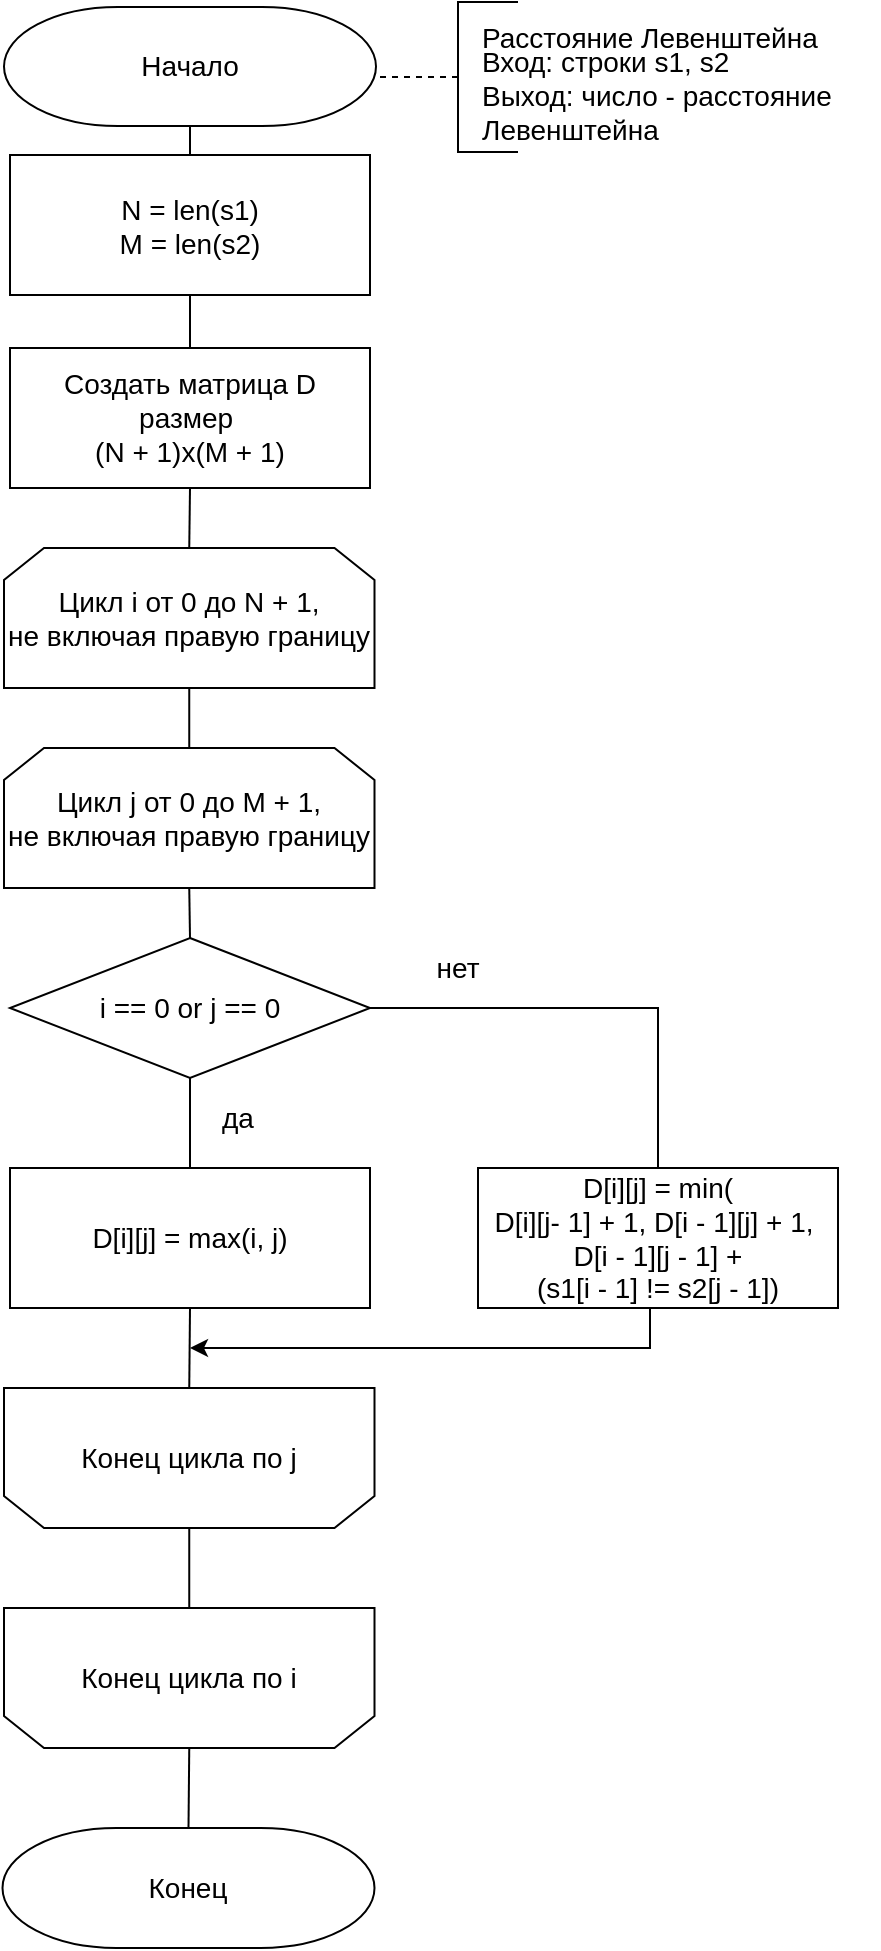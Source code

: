 <mxfile version="20.8.16" type="device" pages="4"><diagram id="HmvC9kez2Muzj7afJFba" name="l"><mxGraphModel dx="1036" dy="614" grid="1" gridSize="10" guides="1" tooltips="1" connect="1" arrows="1" fold="1" page="1" pageScale="1" pageWidth="827" pageHeight="1169" math="0" shadow="0"><root><mxCell id="0"/><mxCell id="1" parent="0"/><mxCell id="vIORO9gee7J_TG2lZG9X-1" style="edgeStyle=orthogonalEdgeStyle;rounded=0;orthogonalLoop=1;jettySize=auto;html=1;exitX=0;exitY=0.5;exitDx=0;exitDy=0;exitPerimeter=0;entryX=1;entryY=0.5;entryDx=0;entryDy=0;entryPerimeter=0;endArrow=none;endFill=0;dashed=1;fontSize=14;" parent="1" source="vIORO9gee7J_TG2lZG9X-2" edge="1"><mxGeometry relative="1" as="geometry"><mxPoint x="555" y="84.5" as="targetPoint"/></mxGeometry></mxCell><mxCell id="vIORO9gee7J_TG2lZG9X-2" value="" style="strokeWidth=1;html=1;shape=mxgraph.flowchart.annotation_1;align=left;pointerEvents=1;fontSize=14;" parent="1" vertex="1"><mxGeometry x="600" y="47" width="30" height="75" as="geometry"/></mxCell><mxCell id="vIORO9gee7J_TG2lZG9X-3" value="Расстояние Левенштейна" style="text;html=1;align=left;verticalAlign=middle;resizable=0;points=[];autosize=1;strokeColor=none;fillColor=none;fontSize=14;" parent="1" vertex="1"><mxGeometry x="610" y="49.5" width="190" height="30" as="geometry"/></mxCell><mxCell id="vIORO9gee7J_TG2lZG9X-4" value="Вход: строки s1, s2&lt;br style=&quot;font-size: 14px;&quot;&gt;&lt;div style=&quot;font-size: 14px;&quot;&gt;&lt;span style=&quot;background-color: initial; font-size: 14px;&quot;&gt;Выход: число - расстояние&amp;nbsp;&lt;/span&gt;&lt;/div&gt;&lt;div style=&quot;font-size: 14px;&quot;&gt;&lt;span style=&quot;background-color: initial; font-size: 14px;&quot;&gt;Левенштейна&lt;/span&gt;&lt;span style=&quot;background-color: initial; white-space: pre; font-size: 14px;&quot;&gt;&#9;&lt;span style=&quot;white-space: pre; font-size: 14px;&quot;&gt;&#9;&lt;/span&gt;&lt;/span&gt;&lt;/div&gt;&lt;span style=&quot;white-space: pre; font-size: 14px;&quot;&gt;&lt;/span&gt;" style="text;html=1;align=left;verticalAlign=middle;resizable=0;points=[];autosize=1;strokeColor=none;fillColor=none;fontSize=14;" parent="1" vertex="1"><mxGeometry x="610" y="63.5" width="200" height="60" as="geometry"/></mxCell><mxCell id="64G0p_6cq490SMaLENDq-14" value="Конец" style="strokeWidth=1;html=1;shape=mxgraph.flowchart.terminator;whiteSpace=wrap;fontSize=14;" parent="1" vertex="1"><mxGeometry x="372.25" y="960" width="186" height="60" as="geometry"/></mxCell><mxCell id="ySUEEW1lIHV0UFEFHOcV-1" value="&lt;font style=&quot;font-size: 14px;&quot;&gt;D[i][j] = min(&lt;br style=&quot;font-size: 14px;&quot;&gt;D[i][j- 1] + 1, D[i - 1][j] + 1,&amp;nbsp;&lt;br style=&quot;font-size: 14px;&quot;&gt;D[i - 1][j - 1] + &lt;br&gt;(s1[i - 1] != s2[j - 1])&lt;/font&gt;" style="rounded=0;whiteSpace=wrap;html=1;fontSize=14;" parent="1" vertex="1"><mxGeometry x="610" y="630" width="180" height="70" as="geometry"/></mxCell><mxCell id="ySUEEW1lIHV0UFEFHOcV-2" value="D[i][j] = max(i, j)" style="rounded=0;whiteSpace=wrap;html=1;fontSize=14;" parent="1" vertex="1"><mxGeometry x="376" y="630" width="180" height="70" as="geometry"/></mxCell><mxCell id="ySUEEW1lIHV0UFEFHOcV-7" value="Cоздать матрица D размер&amp;nbsp;&lt;br style=&quot;border-color: var(--border-color); font-size: 14px;&quot;&gt;(N + 1)x(M + 1)" style="rounded=0;whiteSpace=wrap;html=1;fontSize=14;" parent="1" vertex="1"><mxGeometry x="376" y="220" width="180" height="70" as="geometry"/></mxCell><mxCell id="ySUEEW1lIHV0UFEFHOcV-8" value="N = len(s1)&lt;br style=&quot;border-color: var(--border-color); font-size: 14px;&quot;&gt;M = len(s2)" style="rounded=0;whiteSpace=wrap;html=1;fontSize=14;" parent="1" vertex="1"><mxGeometry x="376" y="123.5" width="180" height="70" as="geometry"/></mxCell><mxCell id="ySUEEW1lIHV0UFEFHOcV-11" value="i == 0 or j == 0" style="rhombus;whiteSpace=wrap;html=1;fontSize=14;" parent="1" vertex="1"><mxGeometry x="376" y="515" width="180" height="70" as="geometry"/></mxCell><mxCell id="ySUEEW1lIHV0UFEFHOcV-12" value="Начало" style="strokeWidth=1;html=1;shape=mxgraph.flowchart.terminator;whiteSpace=wrap;fontSize=14;" parent="1" vertex="1"><mxGeometry x="373" y="49.5" width="186" height="59.5" as="geometry"/></mxCell><mxCell id="e2ECa1SkID-1nzQrL8QO-1" value="да" style="text;html=1;strokeColor=none;fillColor=none;align=center;verticalAlign=middle;whiteSpace=wrap;rounded=0;fontSize=14;" parent="1" vertex="1"><mxGeometry x="460" y="590" width="60" height="30" as="geometry"/></mxCell><mxCell id="e2ECa1SkID-1nzQrL8QO-2" value="нет" style="text;html=1;strokeColor=none;fillColor=none;align=center;verticalAlign=middle;whiteSpace=wrap;rounded=0;fontSize=14;" parent="1" vertex="1"><mxGeometry x="570" y="515" width="60" height="30" as="geometry"/></mxCell><mxCell id="bdo8WdCDa94YSr95rS7B-1" value="&lt;font style=&quot;font-size: 14px;&quot;&gt;Цикл i от 0 до N + 1,&lt;br&gt;&lt;span style=&quot;&quot;&gt;не включая правую границу&lt;/span&gt;&lt;br&gt;&lt;/font&gt;" style="shape=loopLimit;whiteSpace=wrap;html=1;" parent="1" vertex="1"><mxGeometry x="373" y="320" width="185.25" height="70" as="geometry"/></mxCell><mxCell id="bdo8WdCDa94YSr95rS7B-2" value="&lt;font style=&quot;font-size: 14px;&quot;&gt;Цикл j от 0 до M + 1,&lt;br style=&quot;border-color: var(--border-color);&quot;&gt;не включая правую границу&lt;br&gt;&lt;/font&gt;" style="shape=loopLimit;whiteSpace=wrap;html=1;" parent="1" vertex="1"><mxGeometry x="373" y="420" width="185.25" height="70" as="geometry"/></mxCell><mxCell id="bdo8WdCDa94YSr95rS7B-3" value="&lt;font style=&quot;font-size: 14px;&quot;&gt;Конец цикла по i&lt;/font&gt;" style="shape=loopLimit;whiteSpace=wrap;html=1;direction=west;" parent="1" vertex="1"><mxGeometry x="373" y="850" width="185.25" height="70" as="geometry"/></mxCell><mxCell id="bdo8WdCDa94YSr95rS7B-5" value="&lt;font style=&quot;font-size: 14px;&quot;&gt;Конец цикла по j&lt;/font&gt;" style="shape=loopLimit;whiteSpace=wrap;html=1;direction=west;" parent="1" vertex="1"><mxGeometry x="373" y="740" width="185.25" height="70" as="geometry"/></mxCell><mxCell id="cZYK_jtWp8GTTEjC1Rb6-3" value="" style="endArrow=none;html=1;rounded=0;entryX=0.5;entryY=1;entryDx=0;entryDy=0;entryPerimeter=0;exitX=0.5;exitY=0;exitDx=0;exitDy=0;" parent="1" source="ySUEEW1lIHV0UFEFHOcV-8" target="ySUEEW1lIHV0UFEFHOcV-12" edge="1"><mxGeometry width="50" height="50" relative="1" as="geometry"><mxPoint x="590" y="460" as="sourcePoint"/><mxPoint x="640" y="410" as="targetPoint"/></mxGeometry></mxCell><mxCell id="cZYK_jtWp8GTTEjC1Rb6-4" value="" style="endArrow=none;html=1;rounded=0;entryX=0.5;entryY=1;entryDx=0;entryDy=0;exitX=0.5;exitY=0;exitDx=0;exitDy=0;" parent="1" source="ySUEEW1lIHV0UFEFHOcV-7" target="ySUEEW1lIHV0UFEFHOcV-8" edge="1"><mxGeometry width="50" height="50" relative="1" as="geometry"><mxPoint x="590" y="460" as="sourcePoint"/><mxPoint x="640" y="410" as="targetPoint"/></mxGeometry></mxCell><mxCell id="cZYK_jtWp8GTTEjC1Rb6-7" value="" style="endArrow=none;html=1;rounded=0;entryX=0.5;entryY=1;entryDx=0;entryDy=0;exitX=0.5;exitY=0;exitDx=0;exitDy=0;" parent="1" source="bdo8WdCDa94YSr95rS7B-1" target="ySUEEW1lIHV0UFEFHOcV-7" edge="1"><mxGeometry width="50" height="50" relative="1" as="geometry"><mxPoint x="590" y="460" as="sourcePoint"/><mxPoint x="640" y="410" as="targetPoint"/></mxGeometry></mxCell><mxCell id="cZYK_jtWp8GTTEjC1Rb6-8" value="" style="endArrow=none;html=1;rounded=0;entryX=0.5;entryY=1;entryDx=0;entryDy=0;exitX=0.5;exitY=0;exitDx=0;exitDy=0;" parent="1" source="bdo8WdCDa94YSr95rS7B-2" target="bdo8WdCDa94YSr95rS7B-1" edge="1"><mxGeometry width="50" height="50" relative="1" as="geometry"><mxPoint x="590" y="460" as="sourcePoint"/><mxPoint x="640" y="410" as="targetPoint"/></mxGeometry></mxCell><mxCell id="cZYK_jtWp8GTTEjC1Rb6-9" value="" style="endArrow=none;html=1;rounded=0;exitX=0.5;exitY=1;exitDx=0;exitDy=0;entryX=0.5;entryY=0;entryDx=0;entryDy=0;" parent="1" source="bdo8WdCDa94YSr95rS7B-2" target="ySUEEW1lIHV0UFEFHOcV-11" edge="1"><mxGeometry width="50" height="50" relative="1" as="geometry"><mxPoint x="590" y="460" as="sourcePoint"/><mxPoint x="640" y="410" as="targetPoint"/></mxGeometry></mxCell><mxCell id="cZYK_jtWp8GTTEjC1Rb6-11" value="" style="endArrow=none;html=1;rounded=0;exitX=0.5;exitY=0;exitDx=0;exitDy=0;entryX=0.5;entryY=1;entryDx=0;entryDy=0;" parent="1" source="bdo8WdCDa94YSr95rS7B-5" target="bdo8WdCDa94YSr95rS7B-3" edge="1"><mxGeometry width="50" height="50" relative="1" as="geometry"><mxPoint x="590" y="460" as="sourcePoint"/><mxPoint x="640" y="410" as="targetPoint"/></mxGeometry></mxCell><mxCell id="cZYK_jtWp8GTTEjC1Rb6-12" value="" style="endArrow=none;html=1;rounded=0;exitX=0.5;exitY=0;exitDx=0;exitDy=0;entryX=0.5;entryY=0;entryDx=0;entryDy=0;entryPerimeter=0;" parent="1" source="bdo8WdCDa94YSr95rS7B-3" target="64G0p_6cq490SMaLENDq-14" edge="1"><mxGeometry width="50" height="50" relative="1" as="geometry"><mxPoint x="590" y="820" as="sourcePoint"/><mxPoint x="640" y="770" as="targetPoint"/></mxGeometry></mxCell><mxCell id="YsI2QwmlY-Gsf-8iyfdF-1" value="" style="endArrow=none;html=1;rounded=0;entryX=0.5;entryY=1;entryDx=0;entryDy=0;exitX=0.5;exitY=0;exitDx=0;exitDy=0;" parent="1" source="ySUEEW1lIHV0UFEFHOcV-2" target="ySUEEW1lIHV0UFEFHOcV-11" edge="1"><mxGeometry width="50" height="50" relative="1" as="geometry"><mxPoint x="390" y="830" as="sourcePoint"/><mxPoint x="440" y="780" as="targetPoint"/></mxGeometry></mxCell><mxCell id="YsI2QwmlY-Gsf-8iyfdF-2" value="" style="endArrow=none;html=1;rounded=0;entryX=0.5;entryY=1;entryDx=0;entryDy=0;exitX=0.5;exitY=1;exitDx=0;exitDy=0;" parent="1" source="bdo8WdCDa94YSr95rS7B-5" target="ySUEEW1lIHV0UFEFHOcV-2" edge="1"><mxGeometry width="50" height="50" relative="1" as="geometry"><mxPoint x="390" y="830" as="sourcePoint"/><mxPoint x="440" y="780" as="targetPoint"/></mxGeometry></mxCell><mxCell id="YsI2QwmlY-Gsf-8iyfdF-3" value="" style="endArrow=none;html=1;rounded=0;entryX=1;entryY=0.5;entryDx=0;entryDy=0;exitX=0.5;exitY=0;exitDx=0;exitDy=0;" parent="1" source="ySUEEW1lIHV0UFEFHOcV-1" target="ySUEEW1lIHV0UFEFHOcV-11" edge="1"><mxGeometry width="50" height="50" relative="1" as="geometry"><mxPoint x="390" y="830" as="sourcePoint"/><mxPoint x="440" y="780" as="targetPoint"/><Array as="points"><mxPoint x="700" y="550"/></Array></mxGeometry></mxCell><mxCell id="YsI2QwmlY-Gsf-8iyfdF-5" value="" style="endArrow=classic;html=1;rounded=0;exitX=0.5;exitY=1;exitDx=0;exitDy=0;" parent="1" edge="1"><mxGeometry width="50" height="50" relative="1" as="geometry"><mxPoint x="696" y="700" as="sourcePoint"/><mxPoint x="466" y="720" as="targetPoint"/><Array as="points"><mxPoint x="696" y="720"/></Array></mxGeometry></mxCell></root></mxGraphModel></diagram><diagram id="qGvaZprmm1kTfLuDHt00" name="dl"><mxGraphModel dx="1113" dy="629" grid="1" gridSize="10" guides="1" tooltips="1" connect="1" arrows="1" fold="1" page="1" pageScale="1" pageWidth="827" pageHeight="1169" math="0" shadow="0"><root><mxCell id="0"/><mxCell id="1" parent="0"/><mxCell id="axuDCd3XwEfQkm1JjnVt-2" style="edgeStyle=orthogonalEdgeStyle;rounded=0;orthogonalLoop=1;jettySize=auto;html=1;entryX=0.5;entryY=0;entryDx=0;entryDy=0;endArrow=none;endFill=0;fontSize=9;" parent="1" source="axuDCd3XwEfQkm1JjnVt-3" target="axuDCd3XwEfQkm1JjnVt-4" edge="1"><mxGeometry relative="1" as="geometry"/></mxCell><mxCell id="axuDCd3XwEfQkm1JjnVt-3" value="i == 0 and j&amp;nbsp;== 0 ?" style="rhombus;whiteSpace=wrap;html=1;fontSize=9;" parent="1" vertex="1"><mxGeometry x="495" y="370" width="120" height="50" as="geometry"/></mxCell><mxCell id="axuDCd3XwEfQkm1JjnVt-4" value="i == 0 and j &amp;gt; 0?" style="rhombus;whiteSpace=wrap;html=1;fontSize=9;" parent="1" vertex="1"><mxGeometry x="360" y="420" width="120" height="50" as="geometry"/></mxCell><mxCell id="axuDCd3XwEfQkm1JjnVt-44" style="edgeStyle=orthogonalEdgeStyle;rounded=0;orthogonalLoop=1;jettySize=auto;html=1;exitX=0.5;exitY=1;exitDx=0;exitDy=0;endArrow=none;endFill=0;" parent="1" source="axuDCd3XwEfQkm1JjnVt-5" edge="1"><mxGeometry relative="1" as="geometry"><mxPoint x="500" y="810" as="targetPoint"/><Array as="points"><mxPoint x="690" y="830"/><mxPoint x="450" y="830"/><mxPoint x="450" y="810"/></Array></mxGeometry></mxCell><mxCell id="axuDCd3XwEfQkm1JjnVt-5" value="matr[i][j]&amp;nbsp;= 0" style="rounded=0;whiteSpace=wrap;html=1;fontSize=9;" parent="1" vertex="1"><mxGeometry x="630" y="420" width="120" height="50" as="geometry"/></mxCell><mxCell id="axuDCd3XwEfQkm1JjnVt-6" value="matr[i][j]&amp;nbsp;= j" style="rounded=0;whiteSpace=wrap;html=1;fontSize=9;" parent="1" vertex="1"><mxGeometry x="495" y="470" width="120" height="50" as="geometry"/></mxCell><mxCell id="axuDCd3XwEfQkm1JjnVt-7" value="i &amp;gt; 0 and j&amp;nbsp;== 0?" style="rhombus;whiteSpace=wrap;html=1;fontSize=9;" parent="1" vertex="1"><mxGeometry x="225" y="470" width="120" height="50" as="geometry"/></mxCell><mxCell id="axuDCd3XwEfQkm1JjnVt-43" style="edgeStyle=orthogonalEdgeStyle;rounded=0;orthogonalLoop=1;jettySize=auto;html=1;exitX=0.5;exitY=1;exitDx=0;exitDy=0;endArrow=none;endFill=0;" parent="1" source="axuDCd3XwEfQkm1JjnVt-8" edge="1"><mxGeometry relative="1" as="geometry"><mxPoint x="160.0" y="760" as="targetPoint"/><Array as="points"><mxPoint x="420" y="790"/><mxPoint x="160" y="790"/></Array></mxGeometry></mxCell><mxCell id="axuDCd3XwEfQkm1JjnVt-8" value="matr[i][j] = i" style="rounded=0;whiteSpace=wrap;html=1;fontSize=9;" parent="1" vertex="1"><mxGeometry x="360" y="520" width="120" height="50" as="geometry"/></mxCell><mxCell id="axuDCd3XwEfQkm1JjnVt-37" style="edgeStyle=orthogonalEdgeStyle;rounded=0;orthogonalLoop=1;jettySize=auto;html=1;exitX=0.5;exitY=1;exitDx=0;exitDy=0;entryX=0.5;entryY=0;entryDx=0;entryDy=0;endArrow=none;endFill=0;" parent="1" source="axuDCd3XwEfQkm1JjnVt-9" target="axuDCd3XwEfQkm1JjnVt-35" edge="1"><mxGeometry relative="1" as="geometry"/></mxCell><mxCell id="axuDCd3XwEfQkm1JjnVt-9" value="matr[i][j] = min (&lt;br style=&quot;font-size: 9px;&quot;&gt;matr[i][j - 1] + 1,&lt;br style=&quot;font-size: 9px;&quot;&gt;matr[i - 1][j]&amp;nbsp;+ 1,&lt;br style=&quot;font-size: 9px;&quot;&gt;matr[i - 1][j - 1] +&lt;br style=&quot;font-size: 9px;&quot;&gt;(s1[i - 1] != s2[j - 1])" style="shape=process;whiteSpace=wrap;html=1;backgroundOutline=1;fontSize=9;" parent="1" vertex="1"><mxGeometry x="100" y="515" width="125" height="70" as="geometry"/></mxCell><mxCell id="axuDCd3XwEfQkm1JjnVt-10" value="" style="endArrow=none;html=1;entryX=0.5;entryY=1;entryDx=0;entryDy=0;exitX=0.5;exitY=0;exitDx=0;exitDy=0;edgeStyle=orthogonalEdgeStyle;fontSize=9;" parent="1" source="axuDCd3XwEfQkm1JjnVt-11" edge="1"><mxGeometry width="50" height="50" relative="1" as="geometry"><mxPoint x="555" y="250" as="sourcePoint"/><mxPoint x="555" y="120" as="targetPoint"/></mxGeometry></mxCell><mxCell id="axuDCd3XwEfQkm1JjnVt-11" value="s1_len = len(s1)&lt;br style=&quot;font-size: 9px;&quot;&gt;s2_len = len(s2)" style="shape=process;whiteSpace=wrap;html=1;backgroundOutline=1;fontSize=9;" parent="1" vertex="1"><mxGeometry x="495" y="130" width="120" height="50" as="geometry"/></mxCell><mxCell id="axuDCd3XwEfQkm1JjnVt-12" value="" style="endArrow=none;html=1;entryX=0.5;entryY=1;entryDx=0;entryDy=0;exitX=0.5;exitY=0;exitDx=0;exitDy=0;edgeStyle=orthogonalEdgeStyle;fontSize=9;" parent="1" source="axuDCd3XwEfQkm1JjnVt-27" target="axuDCd3XwEfQkm1JjnVt-11" edge="1"><mxGeometry width="50" height="50" relative="1" as="geometry"><mxPoint x="555" y="250" as="sourcePoint"/><mxPoint x="555" y="180" as="targetPoint"/></mxGeometry></mxCell><mxCell id="axuDCd3XwEfQkm1JjnVt-14" style="edgeStyle=orthogonalEdgeStyle;rounded=0;orthogonalLoop=1;jettySize=auto;html=1;entryX=0.5;entryY=0;entryDx=0;entryDy=0;endArrow=none;endFill=0;exitX=0;exitY=0.5;exitDx=0;exitDy=0;fontSize=9;" parent="1" source="axuDCd3XwEfQkm1JjnVt-4" target="axuDCd3XwEfQkm1JjnVt-7" edge="1"><mxGeometry relative="1" as="geometry"><mxPoint x="505" y="405" as="sourcePoint"/><mxPoint x="430" y="430" as="targetPoint"/></mxGeometry></mxCell><mxCell id="axuDCd3XwEfQkm1JjnVt-15" style="edgeStyle=orthogonalEdgeStyle;rounded=0;orthogonalLoop=1;jettySize=auto;html=1;entryX=0.5;entryY=0;entryDx=0;entryDy=0;endArrow=none;endFill=0;exitX=0;exitY=0.5;exitDx=0;exitDy=0;fontSize=9;" parent="1" source="axuDCd3XwEfQkm1JjnVt-7" target="axuDCd3XwEfQkm1JjnVt-9" edge="1"><mxGeometry relative="1" as="geometry"><mxPoint x="515" y="415" as="sourcePoint"/><mxPoint x="440" y="440" as="targetPoint"/></mxGeometry></mxCell><mxCell id="axuDCd3XwEfQkm1JjnVt-16" style="edgeStyle=orthogonalEdgeStyle;rounded=0;orthogonalLoop=1;jettySize=auto;html=1;entryX=0.5;entryY=0;entryDx=0;entryDy=0;endArrow=none;endFill=0;exitX=1;exitY=0.5;exitDx=0;exitDy=0;fontSize=9;" parent="1" source="axuDCd3XwEfQkm1JjnVt-3" target="axuDCd3XwEfQkm1JjnVt-5" edge="1"><mxGeometry relative="1" as="geometry"><mxPoint x="525" y="425" as="sourcePoint"/><mxPoint x="450" y="450" as="targetPoint"/></mxGeometry></mxCell><mxCell id="axuDCd3XwEfQkm1JjnVt-17" style="edgeStyle=orthogonalEdgeStyle;rounded=0;orthogonalLoop=1;jettySize=auto;html=1;entryX=1;entryY=0.5;entryDx=0;entryDy=0;endArrow=none;endFill=0;exitX=0.5;exitY=0;exitDx=0;exitDy=0;fontSize=9;" parent="1" source="axuDCd3XwEfQkm1JjnVt-6" target="axuDCd3XwEfQkm1JjnVt-4" edge="1"><mxGeometry relative="1" as="geometry"><mxPoint x="535" y="435" as="sourcePoint"/><mxPoint x="460" y="460" as="targetPoint"/></mxGeometry></mxCell><mxCell id="axuDCd3XwEfQkm1JjnVt-18" style="edgeStyle=orthogonalEdgeStyle;rounded=0;orthogonalLoop=1;jettySize=auto;html=1;entryX=1;entryY=0.5;entryDx=0;entryDy=0;endArrow=none;endFill=0;exitX=0.5;exitY=0;exitDx=0;exitDy=0;fontSize=9;" parent="1" source="axuDCd3XwEfQkm1JjnVt-8" target="axuDCd3XwEfQkm1JjnVt-7" edge="1"><mxGeometry relative="1" as="geometry"><mxPoint x="545" y="445" as="sourcePoint"/><mxPoint x="470" y="470" as="targetPoint"/></mxGeometry></mxCell><mxCell id="axuDCd3XwEfQkm1JjnVt-19" style="edgeStyle=orthogonalEdgeStyle;rounded=0;orthogonalLoop=1;jettySize=auto;html=1;endArrow=none;endFill=0;exitX=0.5;exitY=1;exitDx=0;exitDy=0;fontSize=9;" parent="1" source="axuDCd3XwEfQkm1JjnVt-6" edge="1"><mxGeometry relative="1" as="geometry"><mxPoint x="595" y="495" as="sourcePoint"/><mxPoint x="320" y="790" as="targetPoint"/><Array as="points"><mxPoint x="555" y="810"/><mxPoint x="320" y="810"/></Array></mxGeometry></mxCell><mxCell id="axuDCd3XwEfQkm1JjnVt-23" value="Да" style="text;html=1;align=center;verticalAlign=middle;resizable=0;points=[];autosize=1;fontSize=9;" parent="1" vertex="1"><mxGeometry x="630" y="370" width="30" height="20" as="geometry"/></mxCell><mxCell id="axuDCd3XwEfQkm1JjnVt-24" value="Да" style="text;html=1;align=center;verticalAlign=middle;resizable=0;points=[];autosize=1;fontSize=9;" parent="1" vertex="1"><mxGeometry x="485" y="420" width="30" height="20" as="geometry"/></mxCell><mxCell id="axuDCd3XwEfQkm1JjnVt-25" value="Да" style="text;html=1;align=center;verticalAlign=middle;resizable=0;points=[];autosize=1;fontSize=9;" parent="1" vertex="1"><mxGeometry x="355" y="470" width="30" height="20" as="geometry"/></mxCell><mxCell id="axuDCd3XwEfQkm1JjnVt-45" style="edgeStyle=orthogonalEdgeStyle;rounded=0;orthogonalLoop=1;jettySize=auto;html=1;exitX=0.5;exitY=1;exitDx=0;exitDy=0;exitPerimeter=0;endArrow=none;endFill=0;" parent="1" source="axuDCd3XwEfQkm1JjnVt-26" edge="1"><mxGeometry relative="1" as="geometry"><mxPoint x="555.222" y="830" as="targetPoint"/></mxGeometry></mxCell><mxCell id="axuDCd3XwEfQkm1JjnVt-26" value="&lt;span&gt;Цикл j от 0 до s2_len + 1&lt;/span&gt;" style="strokeWidth=1;html=1;shape=mxgraph.flowchart.loop_limit;whiteSpace=wrap;direction=west;fontSize=9;" parent="1" vertex="1"><mxGeometry x="495" y="860" width="120" height="50" as="geometry"/></mxCell><mxCell id="axuDCd3XwEfQkm1JjnVt-27" value="matr = int(0)[s1_len + 1][s2_len + 1]" style="rounded=0;whiteSpace=wrap;html=1;fontSize=9;" parent="1" vertex="1"><mxGeometry x="495" y="190" width="120" height="50" as="geometry"/></mxCell><mxCell id="axuDCd3XwEfQkm1JjnVt-28" value="" style="endArrow=none;html=1;entryX=0.5;entryY=1;entryDx=0;entryDy=0;exitX=0.5;exitY=0;exitDx=0;exitDy=0;edgeStyle=orthogonalEdgeStyle;fontSize=9;" parent="1" source="axuDCd3XwEfQkm1JjnVt-29" target="axuDCd3XwEfQkm1JjnVt-27" edge="1"><mxGeometry width="50" height="50" relative="1" as="geometry"><mxPoint x="555" y="320" as="sourcePoint"/><mxPoint x="555" y="250" as="targetPoint"/></mxGeometry></mxCell><mxCell id="axuDCd3XwEfQkm1JjnVt-29" value="Цикл i от 0 до s1_len + 1" style="strokeWidth=1;html=1;shape=mxgraph.flowchart.loop_limit;whiteSpace=wrap;fontSize=9;" parent="1" vertex="1"><mxGeometry x="495" y="250" width="120" height="50" as="geometry"/></mxCell><mxCell id="axuDCd3XwEfQkm1JjnVt-30" value="" style="endArrow=none;html=1;entryX=0.5;entryY=1;entryDx=0;entryDy=0;exitX=0.5;exitY=0;exitDx=0;exitDy=0;edgeStyle=orthogonalEdgeStyle;fontSize=9;" parent="1" source="axuDCd3XwEfQkm1JjnVt-31" target="axuDCd3XwEfQkm1JjnVt-29" edge="1"><mxGeometry width="50" height="50" relative="1" as="geometry"><mxPoint x="690" y="310" as="sourcePoint"/><mxPoint x="555" y="240" as="targetPoint"/></mxGeometry></mxCell><mxCell id="axuDCd3XwEfQkm1JjnVt-31" value="Цикл j от 0 до s2_len + 1" style="strokeWidth=1;html=1;shape=mxgraph.flowchart.loop_limit;whiteSpace=wrap;fontSize=9;" parent="1" vertex="1"><mxGeometry x="495" y="310" width="120" height="50" as="geometry"/></mxCell><mxCell id="axuDCd3XwEfQkm1JjnVt-32" value="" style="endArrow=none;html=1;entryX=0.5;entryY=1;entryDx=0;entryDy=0;exitX=0.5;exitY=0;exitDx=0;exitDy=0;edgeStyle=orthogonalEdgeStyle;fontSize=9;" parent="1" source="axuDCd3XwEfQkm1JjnVt-3" target="axuDCd3XwEfQkm1JjnVt-31" edge="1"><mxGeometry width="50" height="50" relative="1" as="geometry"><mxPoint x="555" y="390" as="sourcePoint"/><mxPoint x="555" y="300" as="targetPoint"/></mxGeometry></mxCell><mxCell id="axuDCd3XwEfQkm1JjnVt-33" value="&lt;span style=&quot;font-family: Helvetica; font-size: 9px; font-style: normal; font-variant-ligatures: normal; font-variant-caps: normal; font-weight: 400; letter-spacing: normal; orphans: 2; text-align: center; text-indent: 0px; text-transform: none; widows: 2; word-spacing: 0px; -webkit-text-stroke-width: 0px; background-color: rgb(248, 249, 250); text-decoration-style: initial; text-decoration-color: initial; float: none; display: inline !important;&quot;&gt;Цикл i от 0 до s1_len + 1&lt;/span&gt;" style="strokeWidth=1;html=1;shape=mxgraph.flowchart.loop_limit;whiteSpace=wrap;direction=west;fontSize=9;" parent="1" vertex="1"><mxGeometry x="495" y="920" width="120" height="50" as="geometry"/></mxCell><mxCell id="axuDCd3XwEfQkm1JjnVt-34" style="edgeStyle=orthogonalEdgeStyle;rounded=0;orthogonalLoop=1;jettySize=auto;html=1;endArrow=none;endFill=0;fontSize=9;exitX=0.5;exitY=0;exitDx=0;exitDy=0;exitPerimeter=0;entryX=0.5;entryY=0;entryDx=0;entryDy=0;" parent="1" source="axuDCd3XwEfQkm1JjnVt-33" edge="1"><mxGeometry relative="1" as="geometry"><mxPoint x="490" y="525" as="sourcePoint"/><mxPoint x="555" y="980" as="targetPoint"/></mxGeometry></mxCell><mxCell id="axuDCd3XwEfQkm1JjnVt-38" style="edgeStyle=orthogonalEdgeStyle;rounded=0;orthogonalLoop=1;jettySize=auto;html=1;exitX=1;exitY=0.5;exitDx=0;exitDy=0;entryX=0.5;entryY=0;entryDx=0;entryDy=0;endArrow=none;endFill=0;" parent="1" source="axuDCd3XwEfQkm1JjnVt-35" target="axuDCd3XwEfQkm1JjnVt-36" edge="1"><mxGeometry relative="1" as="geometry"/></mxCell><mxCell id="axuDCd3XwEfQkm1JjnVt-40" style="edgeStyle=orthogonalEdgeStyle;rounded=0;orthogonalLoop=1;jettySize=auto;html=1;exitX=0;exitY=0.5;exitDx=0;exitDy=0;endArrow=none;endFill=0;" parent="1" source="axuDCd3XwEfQkm1JjnVt-35" edge="1"><mxGeometry relative="1" as="geometry"><mxPoint x="160" y="760" as="targetPoint"/><Array as="points"><mxPoint x="60" y="650"/><mxPoint x="60" y="760"/><mxPoint x="160" y="760"/></Array></mxGeometry></mxCell><mxCell id="axuDCd3XwEfQkm1JjnVt-35" value="i&amp;gt;1 and j&amp;gt;1and&amp;nbsp;&lt;br style=&quot;font-size: 9px;&quot;&gt;(s1[-1], s1[-2]) == &lt;br style=&quot;font-size: 9px;&quot;&gt;(s2[-2],s2[-1])" style="rhombus;whiteSpace=wrap;html=1;fontSize=9;" parent="1" vertex="1"><mxGeometry x="100" y="620" width="120" height="60" as="geometry"/></mxCell><mxCell id="axuDCd3XwEfQkm1JjnVt-41" style="edgeStyle=orthogonalEdgeStyle;rounded=0;orthogonalLoop=1;jettySize=auto;html=1;exitX=0.5;exitY=1;exitDx=0;exitDy=0;endArrow=none;endFill=0;" parent="1" source="axuDCd3XwEfQkm1JjnVt-36" edge="1"><mxGeometry relative="1" as="geometry"><mxPoint x="160" y="760" as="targetPoint"/><Array as="points"><mxPoint x="280" y="760"/></Array></mxGeometry></mxCell><mxCell id="axuDCd3XwEfQkm1JjnVt-36" value="matr[i][j]&amp;nbsp;= min( matr[i][j],&lt;br style=&quot;font-size: 9px&quot;&gt;matr[i - 2][j - 2]&amp;nbsp;&amp;nbsp;+ 1)" style="rounded=0;whiteSpace=wrap;html=1;fontSize=9;" parent="1" vertex="1"><mxGeometry x="220" y="680" width="120" height="50" as="geometry"/></mxCell><mxCell id="axuDCd3XwEfQkm1JjnVt-39" value="Да" style="text;html=1;align=center;verticalAlign=middle;resizable=0;points=[];autosize=1;fontSize=9;" parent="1" vertex="1"><mxGeometry x="230" y="630" width="30" height="20" as="geometry"/></mxCell><mxCell id="k3vOSzQiOhozAB7xEez2-1" value="Начало" style="strokeWidth=1;html=1;shape=mxgraph.flowchart.terminator;whiteSpace=wrap;fontSize=9;" vertex="1" parent="1"><mxGeometry x="505" y="70" width="100" height="50" as="geometry"/></mxCell><mxCell id="k3vOSzQiOhozAB7xEez2-3" style="edgeStyle=orthogonalEdgeStyle;rounded=0;orthogonalLoop=1;jettySize=auto;html=1;exitX=0;exitY=0.5;exitDx=0;exitDy=0;exitPerimeter=0;entryX=1;entryY=0.5;entryDx=0;entryDy=0;entryPerimeter=0;endArrow=none;endFill=0;dashed=1;" edge="1" parent="1" source="k3vOSzQiOhozAB7xEez2-2" target="k3vOSzQiOhozAB7xEez2-1"><mxGeometry relative="1" as="geometry"/></mxCell><mxCell id="k3vOSzQiOhozAB7xEez2-2" value="" style="strokeWidth=1;html=1;shape=mxgraph.flowchart.annotation_1;align=left;pointerEvents=1;" vertex="1" parent="1"><mxGeometry x="650" y="57.5" width="30" height="75" as="geometry"/></mxCell><mxCell id="k3vOSzQiOhozAB7xEez2-4" value="Расстояние Дамерау-Левенштейна" style="text;html=1;align=left;verticalAlign=middle;resizable=0;points=[];autosize=1;strokeColor=none;fillColor=none;fontSize=9;" vertex="1" parent="1"><mxGeometry x="660" y="64" width="170" height="20" as="geometry"/></mxCell><mxCell id="k3vOSzQiOhozAB7xEez2-7" value="Вход: строки s1, s2&lt;br style=&quot;font-size: 9px;&quot;&gt;&lt;div style=&quot;font-size: 9px;&quot;&gt;&lt;span style=&quot;background-color: initial; font-size: 9px;&quot;&gt;Выход: число - расстояние&amp;nbsp;&lt;/span&gt;&lt;/div&gt;&lt;div style=&quot;font-size: 9px;&quot;&gt;&lt;span style=&quot;background-color: initial; font-size: 9px;&quot;&gt;Дамерау-Левенштейна&lt;/span&gt;&lt;span style=&quot;background-color: initial; white-space: pre; font-size: 9px;&quot;&gt;&#9;&lt;span style=&quot;white-space: pre; font-size: 9px;&quot;&gt;&#9;&lt;/span&gt;&lt;/span&gt;&lt;/div&gt;&lt;span style=&quot;white-space: pre; font-size: 9px;&quot;&gt;&lt;/span&gt;" style="text;html=1;align=left;verticalAlign=middle;resizable=0;points=[];autosize=1;strokeColor=none;fillColor=none;fontSize=9;" vertex="1" parent="1"><mxGeometry x="660" y="79" width="140" height="50" as="geometry"/></mxCell><mxCell id="k3vOSzQiOhozAB7xEez2-10" style="edgeStyle=orthogonalEdgeStyle;rounded=0;orthogonalLoop=1;jettySize=auto;html=1;exitX=0.5;exitY=1;exitDx=0;exitDy=0;entryX=0.5;entryY=0;entryDx=0;entryDy=0;entryPerimeter=0;fontSize=10;endArrow=none;endFill=0;" edge="1" parent="1" source="k3vOSzQiOhozAB7xEez2-8" target="k3vOSzQiOhozAB7xEez2-9"><mxGeometry relative="1" as="geometry"/></mxCell><mxCell id="k3vOSzQiOhozAB7xEez2-8" value="Вернуть matr[s1_len][s2_len]" style="rounded=0;whiteSpace=wrap;html=1;fontSize=9;" vertex="1" parent="1"><mxGeometry x="490" y="980" width="130" height="50" as="geometry"/></mxCell><mxCell id="k3vOSzQiOhozAB7xEez2-9" value="Конец" style="strokeWidth=1;html=1;shape=mxgraph.flowchart.terminator;whiteSpace=wrap;fontSize=9;" vertex="1" parent="1"><mxGeometry x="505" y="1040" width="100" height="50" as="geometry"/></mxCell></root></mxGraphModel></diagram><diagram id="t1NBO451yNGgJIE-6PpV" name="rdl"><mxGraphModel dx="1113" dy="629" grid="1" gridSize="10" guides="1" tooltips="1" connect="1" arrows="1" fold="1" page="1" pageScale="1" pageWidth="827" pageHeight="1169" math="0" shadow="0"><root><mxCell id="0"/><mxCell id="1" parent="0"/><mxCell id="39MM2Udb6IKGW5tiUDVr-2" style="edgeStyle=orthogonalEdgeStyle;rounded=0;orthogonalLoop=1;jettySize=auto;html=1;entryX=0.5;entryY=0;entryDx=0;entryDy=0;endArrow=none;endFill=0;fontSize=9;" parent="1" source="39MM2Udb6IKGW5tiUDVr-3" target="39MM2Udb6IKGW5tiUDVr-4" edge="1"><mxGeometry relative="1" as="geometry"/></mxCell><mxCell id="39MM2Udb6IKGW5tiUDVr-3" value="i == 0 and j&amp;nbsp;== 0 ?" style="rhombus;whiteSpace=wrap;html=1;fontSize=9;" parent="1" vertex="1"><mxGeometry x="495" y="370" width="120" height="50" as="geometry"/></mxCell><mxCell id="39MM2Udb6IKGW5tiUDVr-4" value="i == 0 and j &amp;gt; 0?" style="rhombus;whiteSpace=wrap;html=1;fontSize=9;" parent="1" vertex="1"><mxGeometry x="360" y="420" width="120" height="50" as="geometry"/></mxCell><mxCell id="39MM2Udb6IKGW5tiUDVr-5" style="edgeStyle=orthogonalEdgeStyle;rounded=0;orthogonalLoop=1;jettySize=auto;html=1;exitX=0.5;exitY=1;exitDx=0;exitDy=0;endArrow=none;endFill=0;" parent="1" source="39MM2Udb6IKGW5tiUDVr-6" edge="1"><mxGeometry relative="1" as="geometry"><mxPoint x="450" y="800" as="targetPoint"/><Array as="points"><mxPoint x="690" y="820"/><mxPoint x="450" y="820"/></Array></mxGeometry></mxCell><mxCell id="39MM2Udb6IKGW5tiUDVr-6" value="result = 0" style="rounded=0;whiteSpace=wrap;html=1;fontSize=9;" parent="1" vertex="1"><mxGeometry x="630" y="420" width="120" height="50" as="geometry"/></mxCell><mxCell id="39MM2Udb6IKGW5tiUDVr-7" value="result = j" style="rounded=0;whiteSpace=wrap;html=1;fontSize=9;" parent="1" vertex="1"><mxGeometry x="495" y="470" width="120" height="50" as="geometry"/></mxCell><mxCell id="39MM2Udb6IKGW5tiUDVr-8" value="i &amp;gt; 0 and j&amp;nbsp;== 0?" style="rhombus;whiteSpace=wrap;html=1;fontSize=9;" parent="1" vertex="1"><mxGeometry x="225" y="470" width="120" height="50" as="geometry"/></mxCell><mxCell id="39MM2Udb6IKGW5tiUDVr-9" style="edgeStyle=orthogonalEdgeStyle;rounded=0;orthogonalLoop=1;jettySize=auto;html=1;exitX=0.5;exitY=1;exitDx=0;exitDy=0;endArrow=none;endFill=0;" parent="1" source="39MM2Udb6IKGW5tiUDVr-10" edge="1"><mxGeometry relative="1" as="geometry"><mxPoint x="160" y="760.0" as="targetPoint"/><Array as="points"><mxPoint x="420" y="780"/><mxPoint x="160" y="780"/></Array></mxGeometry></mxCell><mxCell id="39MM2Udb6IKGW5tiUDVr-10" value="result = i" style="rounded=0;whiteSpace=wrap;html=1;fontSize=9;" parent="1" vertex="1"><mxGeometry x="360" y="520" width="120" height="50" as="geometry"/></mxCell><mxCell id="39MM2Udb6IKGW5tiUDVr-11" style="edgeStyle=orthogonalEdgeStyle;rounded=0;orthogonalLoop=1;jettySize=auto;html=1;exitX=0.5;exitY=1;exitDx=0;exitDy=0;entryX=0.5;entryY=0;entryDx=0;entryDy=0;endArrow=none;endFill=0;" parent="1" source="39MM2Udb6IKGW5tiUDVr-12" target="39MM2Udb6IKGW5tiUDVr-38" edge="1"><mxGeometry relative="1" as="geometry"/></mxCell><mxCell id="39MM2Udb6IKGW5tiUDVr-12" value="result = min (&lt;br&gt;d_l(s1, s2[:-1]) + 1,&lt;br&gt;d_l(s1[:-1], s2) + 1,&lt;br&gt;d_l(s1[:-1], s2[:-1]) +&lt;br&gt;(s1[-1] != s2[-1])" style="shape=process;whiteSpace=wrap;html=1;backgroundOutline=1;fontSize=9;" parent="1" vertex="1"><mxGeometry x="100" y="515" width="125" height="70" as="geometry"/></mxCell><mxCell id="39MM2Udb6IKGW5tiUDVr-13" value="" style="endArrow=none;html=1;entryX=0.5;entryY=1;entryDx=0;entryDy=0;exitX=0.5;exitY=0;exitDx=0;exitDy=0;edgeStyle=orthogonalEdgeStyle;fontSize=9;" parent="1" source="39MM2Udb6IKGW5tiUDVr-14" edge="1"><mxGeometry width="50" height="50" relative="1" as="geometry"><mxPoint x="555" y="360" as="sourcePoint"/><mxPoint x="555" y="230" as="targetPoint"/></mxGeometry></mxCell><mxCell id="39MM2Udb6IKGW5tiUDVr-14" value="i = len(s1)&lt;br style=&quot;font-size: 9px;&quot;&gt;j = len(s2)" style="shape=process;whiteSpace=wrap;html=1;backgroundOutline=1;fontSize=9;" parent="1" vertex="1"><mxGeometry x="495" y="240" width="120" height="50" as="geometry"/></mxCell><mxCell id="39MM2Udb6IKGW5tiUDVr-15" value="" style="endArrow=none;html=1;entryX=0.5;entryY=1;entryDx=0;entryDy=0;exitX=0.5;exitY=0;exitDx=0;exitDy=0;edgeStyle=orthogonalEdgeStyle;fontSize=9;" parent="1" source="39MM2Udb6IKGW5tiUDVr-28" target="39MM2Udb6IKGW5tiUDVr-14" edge="1"><mxGeometry width="50" height="50" relative="1" as="geometry"><mxPoint x="555" y="360" as="sourcePoint"/><mxPoint x="555" y="290" as="targetPoint"/></mxGeometry></mxCell><mxCell id="39MM2Udb6IKGW5tiUDVr-17" style="edgeStyle=orthogonalEdgeStyle;rounded=0;orthogonalLoop=1;jettySize=auto;html=1;entryX=0.5;entryY=0;entryDx=0;entryDy=0;endArrow=none;endFill=0;exitX=0;exitY=0.5;exitDx=0;exitDy=0;fontSize=9;" parent="1" source="39MM2Udb6IKGW5tiUDVr-4" target="39MM2Udb6IKGW5tiUDVr-8" edge="1"><mxGeometry relative="1" as="geometry"><mxPoint x="505" y="405" as="sourcePoint"/><mxPoint x="430" y="430" as="targetPoint"/></mxGeometry></mxCell><mxCell id="39MM2Udb6IKGW5tiUDVr-18" style="edgeStyle=orthogonalEdgeStyle;rounded=0;orthogonalLoop=1;jettySize=auto;html=1;entryX=0.5;entryY=0;entryDx=0;entryDy=0;endArrow=none;endFill=0;exitX=0;exitY=0.5;exitDx=0;exitDy=0;fontSize=9;" parent="1" source="39MM2Udb6IKGW5tiUDVr-8" target="39MM2Udb6IKGW5tiUDVr-12" edge="1"><mxGeometry relative="1" as="geometry"><mxPoint x="515" y="415" as="sourcePoint"/><mxPoint x="440" y="440" as="targetPoint"/></mxGeometry></mxCell><mxCell id="39MM2Udb6IKGW5tiUDVr-19" style="edgeStyle=orthogonalEdgeStyle;rounded=0;orthogonalLoop=1;jettySize=auto;html=1;entryX=0.5;entryY=0;entryDx=0;entryDy=0;endArrow=none;endFill=0;exitX=1;exitY=0.5;exitDx=0;exitDy=0;fontSize=9;" parent="1" source="39MM2Udb6IKGW5tiUDVr-3" target="39MM2Udb6IKGW5tiUDVr-6" edge="1"><mxGeometry relative="1" as="geometry"><mxPoint x="525" y="425" as="sourcePoint"/><mxPoint x="450" y="450" as="targetPoint"/></mxGeometry></mxCell><mxCell id="39MM2Udb6IKGW5tiUDVr-20" style="edgeStyle=orthogonalEdgeStyle;rounded=0;orthogonalLoop=1;jettySize=auto;html=1;entryX=1;entryY=0.5;entryDx=0;entryDy=0;endArrow=none;endFill=0;exitX=0.5;exitY=0;exitDx=0;exitDy=0;fontSize=9;" parent="1" source="39MM2Udb6IKGW5tiUDVr-7" target="39MM2Udb6IKGW5tiUDVr-4" edge="1"><mxGeometry relative="1" as="geometry"><mxPoint x="535" y="435" as="sourcePoint"/><mxPoint x="460" y="460" as="targetPoint"/></mxGeometry></mxCell><mxCell id="39MM2Udb6IKGW5tiUDVr-21" style="edgeStyle=orthogonalEdgeStyle;rounded=0;orthogonalLoop=1;jettySize=auto;html=1;entryX=1;entryY=0.5;entryDx=0;entryDy=0;endArrow=none;endFill=0;exitX=0.5;exitY=0;exitDx=0;exitDy=0;fontSize=9;" parent="1" source="39MM2Udb6IKGW5tiUDVr-10" target="39MM2Udb6IKGW5tiUDVr-8" edge="1"><mxGeometry relative="1" as="geometry"><mxPoint x="545" y="445" as="sourcePoint"/><mxPoint x="470" y="470" as="targetPoint"/></mxGeometry></mxCell><mxCell id="39MM2Udb6IKGW5tiUDVr-22" style="edgeStyle=orthogonalEdgeStyle;rounded=0;orthogonalLoop=1;jettySize=auto;html=1;endArrow=none;endFill=0;exitX=0.5;exitY=1;exitDx=0;exitDy=0;fontSize=9;" parent="1" source="39MM2Udb6IKGW5tiUDVr-7" edge="1"><mxGeometry relative="1" as="geometry"><mxPoint x="595" y="495" as="sourcePoint"/><mxPoint x="320" y="780" as="targetPoint"/><Array as="points"><mxPoint x="555" y="800"/><mxPoint x="320" y="800"/></Array></mxGeometry></mxCell><mxCell id="39MM2Udb6IKGW5tiUDVr-23" value="Да" style="text;html=1;align=center;verticalAlign=middle;resizable=0;points=[];autosize=1;fontSize=9;" parent="1" vertex="1"><mxGeometry x="630" y="370" width="30" height="20" as="geometry"/></mxCell><mxCell id="39MM2Udb6IKGW5tiUDVr-24" value="Да" style="text;html=1;align=center;verticalAlign=middle;resizable=0;points=[];autosize=1;fontSize=9;" parent="1" vertex="1"><mxGeometry x="485" y="420" width="30" height="20" as="geometry"/></mxCell><mxCell id="39MM2Udb6IKGW5tiUDVr-25" value="Да" style="text;html=1;align=center;verticalAlign=middle;resizable=0;points=[];autosize=1;fontSize=9;" parent="1" vertex="1"><mxGeometry x="355" y="470" width="30" height="20" as="geometry"/></mxCell><mxCell id="39MM2Udb6IKGW5tiUDVr-26" style="edgeStyle=orthogonalEdgeStyle;rounded=0;orthogonalLoop=1;jettySize=auto;html=1;endArrow=none;endFill=0;" parent="1" edge="1"><mxGeometry relative="1" as="geometry"><mxPoint x="555" y="820" as="targetPoint"/><mxPoint x="555" y="840" as="sourcePoint"/></mxGeometry></mxCell><mxCell id="39MM2Udb6IKGW5tiUDVr-28" value="result = 0" style="rounded=0;whiteSpace=wrap;html=1;fontSize=9;" parent="1" vertex="1"><mxGeometry x="495" y="300" width="120" height="50" as="geometry"/></mxCell><mxCell id="39MM2Udb6IKGW5tiUDVr-29" value="" style="endArrow=none;html=1;entryX=0.5;entryY=1;entryDx=0;entryDy=0;exitX=0.5;exitY=0;exitDx=0;exitDy=0;edgeStyle=orthogonalEdgeStyle;fontSize=9;" parent="1" target="39MM2Udb6IKGW5tiUDVr-28" edge="1"><mxGeometry width="50" height="50" relative="1" as="geometry"><mxPoint x="555" y="360" as="sourcePoint"/><mxPoint x="555" y="360" as="targetPoint"/></mxGeometry></mxCell><mxCell id="39MM2Udb6IKGW5tiUDVr-33" value="" style="endArrow=none;html=1;entryX=0.5;entryY=1;entryDx=0;entryDy=0;exitX=0.5;exitY=0;exitDx=0;exitDy=0;edgeStyle=orthogonalEdgeStyle;fontSize=9;" parent="1" source="39MM2Udb6IKGW5tiUDVr-3" edge="1"><mxGeometry width="50" height="50" relative="1" as="geometry"><mxPoint x="555" y="390" as="sourcePoint"/><mxPoint x="555" y="360" as="targetPoint"/></mxGeometry></mxCell><mxCell id="39MM2Udb6IKGW5tiUDVr-36" style="edgeStyle=orthogonalEdgeStyle;rounded=0;orthogonalLoop=1;jettySize=auto;html=1;exitX=1;exitY=0.5;exitDx=0;exitDy=0;entryX=0.5;entryY=0;entryDx=0;entryDy=0;endArrow=none;endFill=0;" parent="1" source="39MM2Udb6IKGW5tiUDVr-38" target="39MM2Udb6IKGW5tiUDVr-40" edge="1"><mxGeometry relative="1" as="geometry"/></mxCell><mxCell id="39MM2Udb6IKGW5tiUDVr-37" style="edgeStyle=orthogonalEdgeStyle;rounded=0;orthogonalLoop=1;jettySize=auto;html=1;exitX=0;exitY=0.5;exitDx=0;exitDy=0;endArrow=none;endFill=0;" parent="1" source="39MM2Udb6IKGW5tiUDVr-38" edge="1"><mxGeometry relative="1" as="geometry"><mxPoint x="160" y="760.0" as="targetPoint"/><Array as="points"><mxPoint x="60" y="650"/><mxPoint x="60" y="760"/><mxPoint x="160" y="760"/></Array></mxGeometry></mxCell><mxCell id="39MM2Udb6IKGW5tiUDVr-38" value="i&amp;gt;1 and j&amp;gt;1and&amp;nbsp;&lt;br style=&quot;font-size: 9px;&quot;&gt;(s1[-1], s1[-2]) == &lt;br style=&quot;font-size: 9px;&quot;&gt;(s2[-2],s2[-1])" style="rhombus;whiteSpace=wrap;html=1;fontSize=9;" parent="1" vertex="1"><mxGeometry x="100" y="620" width="120" height="60" as="geometry"/></mxCell><mxCell id="39MM2Udb6IKGW5tiUDVr-39" style="edgeStyle=orthogonalEdgeStyle;rounded=0;orthogonalLoop=1;jettySize=auto;html=1;exitX=0.5;exitY=1;exitDx=0;exitDy=0;endArrow=none;endFill=0;" parent="1" source="39MM2Udb6IKGW5tiUDVr-40" edge="1"><mxGeometry relative="1" as="geometry"><mxPoint x="160" y="760.0" as="targetPoint"/><Array as="points"><mxPoint x="280" y="760"/></Array></mxGeometry></mxCell><mxCell id="39MM2Udb6IKGW5tiUDVr-40" value="result = min(result,&lt;br&gt;d_l(s1[:-2], s2[:-2]) + 1)" style="rounded=0;whiteSpace=wrap;html=1;fontSize=9;" parent="1" vertex="1"><mxGeometry x="220" y="680" width="120" height="50" as="geometry"/></mxCell><mxCell id="39MM2Udb6IKGW5tiUDVr-41" value="Да" style="text;html=1;align=center;verticalAlign=middle;resizable=0;points=[];autosize=1;fontSize=9;" parent="1" vertex="1"><mxGeometry x="230" y="630" width="30" height="20" as="geometry"/></mxCell><mxCell id="en8CqoosSR_3C9DMPNpk-1" style="edgeStyle=orthogonalEdgeStyle;rounded=0;orthogonalLoop=1;jettySize=auto;html=1;exitX=0;exitY=0.5;exitDx=0;exitDy=0;exitPerimeter=0;entryX=1;entryY=0.5;entryDx=0;entryDy=0;entryPerimeter=0;endArrow=none;endFill=0;dashed=1;" edge="1" parent="1" source="en8CqoosSR_3C9DMPNpk-2"><mxGeometry relative="1" as="geometry"><mxPoint x="605" y="205" as="targetPoint"/></mxGeometry></mxCell><mxCell id="en8CqoosSR_3C9DMPNpk-2" value="" style="strokeWidth=1;html=1;shape=mxgraph.flowchart.annotation_1;align=left;pointerEvents=1;" vertex="1" parent="1"><mxGeometry x="650" y="167.5" width="30" height="75" as="geometry"/></mxCell><mxCell id="en8CqoosSR_3C9DMPNpk-3" value="Расстояние Дамерау-Левенштейна&lt;br style=&quot;font-size: 9px;&quot;&gt;(рекурсивная реализация)" style="text;html=1;align=left;verticalAlign=middle;resizable=0;points=[];autosize=1;strokeColor=none;fillColor=none;fontSize=9;" vertex="1" parent="1"><mxGeometry x="660" y="166" width="170" height="40" as="geometry"/></mxCell><mxCell id="en8CqoosSR_3C9DMPNpk-4" value="Вход: строки s1, s2&lt;br style=&quot;font-size: 9px;&quot;&gt;&lt;div style=&quot;font-size: 9px;&quot;&gt;&lt;span style=&quot;background-color: initial; font-size: 9px;&quot;&gt;Выход: число - расстояние&amp;nbsp;&lt;/span&gt;&lt;/div&gt;&lt;div style=&quot;font-size: 9px;&quot;&gt;&lt;span style=&quot;background-color: initial; font-size: 9px;&quot;&gt;Дамерау-Левенштейна&lt;/span&gt;&lt;span style=&quot;background-color: initial; white-space: pre; font-size: 9px;&quot;&gt;&#9;&lt;span style=&quot;white-space: pre; font-size: 9px;&quot;&gt;&#9;&lt;/span&gt;&lt;/span&gt;&lt;/div&gt;&lt;span style=&quot;white-space: pre; font-size: 9px;&quot;&gt;&lt;/span&gt;" style="text;html=1;align=left;verticalAlign=middle;resizable=0;points=[];autosize=1;strokeColor=none;fillColor=none;fontSize=9;" vertex="1" parent="1"><mxGeometry x="660" y="191" width="140" height="50" as="geometry"/></mxCell><mxCell id="bfyGI31nHNjp77PYmZ1G-1" value="Начало" style="strokeWidth=1;html=1;shape=mxgraph.flowchart.terminator;whiteSpace=wrap;fontSize=9;" vertex="1" parent="1"><mxGeometry x="505" y="180" width="100" height="50" as="geometry"/></mxCell><mxCell id="Y23ZMPYrUIuAniNVQfEC-1" style="edgeStyle=orthogonalEdgeStyle;rounded=0;orthogonalLoop=1;jettySize=auto;html=1;exitX=0.5;exitY=1;exitDx=0;exitDy=0;entryX=0.5;entryY=0;entryDx=0;entryDy=0;entryPerimeter=0;fontSize=10;endArrow=none;endFill=0;" edge="1" parent="1" source="Y23ZMPYrUIuAniNVQfEC-2" target="Y23ZMPYrUIuAniNVQfEC-3"><mxGeometry relative="1" as="geometry"/></mxCell><mxCell id="Y23ZMPYrUIuAniNVQfEC-2" value="Вернуть result" style="rounded=0;whiteSpace=wrap;html=1;fontSize=9;" vertex="1" parent="1"><mxGeometry x="490" y="840" width="130" height="50" as="geometry"/></mxCell><mxCell id="Y23ZMPYrUIuAniNVQfEC-3" value="Конец" style="strokeWidth=1;html=1;shape=mxgraph.flowchart.terminator;whiteSpace=wrap;fontSize=9;" vertex="1" parent="1"><mxGeometry x="505" y="900" width="100" height="50" as="geometry"/></mxCell></root></mxGraphModel></diagram><diagram id="Y_h1BJeJTVXnYZBeoPMc" name="rdl_cache"><mxGraphModel dx="2547" dy="2142" grid="1" gridSize="10" guides="1" tooltips="1" connect="1" arrows="1" fold="1" page="1" pageScale="1" pageWidth="827" pageHeight="1169" math="0" shadow="0"><root><mxCell id="0"/><mxCell id="1" parent="0"/><mxCell id="YmalHwQpCIWpOtn6IM8a-23" style="edgeStyle=orthogonalEdgeStyle;rounded=0;orthogonalLoop=1;jettySize=auto;html=1;exitX=0.5;exitY=1;exitDx=0;exitDy=0;endArrow=none;endFill=0;" parent="1" source="SlYRqpWBmHZHuvhh74nE-11" edge="1"><mxGeometry relative="1" as="geometry"><mxPoint x="20" y="790" as="targetPoint"/><Array as="points"><mxPoint x="150" y="790"/></Array></mxGeometry></mxCell><mxCell id="SlYRqpWBmHZHuvhh74nE-11" value="result = min(result,&lt;br&gt;d_l(s1[:-2], s2[:-2], matr) + 1)" style="rounded=0;whiteSpace=wrap;html=1;fontSize=9;" parent="1" vertex="1"><mxGeometry x="90" y="715" width="120" height="50" as="geometry"/></mxCell><mxCell id="h1pXGD2eqj7-pvcfMHxu-2" style="edgeStyle=orthogonalEdgeStyle;rounded=0;orthogonalLoop=1;jettySize=auto;html=1;exitX=0.5;exitY=1;exitDx=0;exitDy=0;entryX=0.5;entryY=0;entryDx=0;entryDy=0;fontSize=9;endArrow=none;endFill=0;" edge="1" parent="1" source="SlYRqpWBmHZHuvhh74nE-13" target="STW5Z5jAcxsszFFZeDyo-1"><mxGeometry relative="1" as="geometry"/></mxCell><mxCell id="SlYRqpWBmHZHuvhh74nE-13" value="i = len(s1)&lt;br style=&quot;font-size: 9px;&quot;&gt;j = len(s2)" style="shape=process;whiteSpace=wrap;html=1;backgroundOutline=1;fontSize=9;" parent="1" vertex="1"><mxGeometry x="385" y="40" width="120" height="50" as="geometry"/></mxCell><mxCell id="YmalHwQpCIWpOtn6IM8a-29" style="edgeStyle=orthogonalEdgeStyle;rounded=0;orthogonalLoop=1;jettySize=auto;html=1;exitX=0.5;exitY=0;exitDx=0;exitDy=0;endArrow=none;endFill=0;" parent="1" edge="1"><mxGeometry relative="1" as="geometry"><mxPoint x="445" y="850.0" as="targetPoint"/><mxPoint x="445" y="890" as="sourcePoint"/></mxGeometry></mxCell><mxCell id="YmalHwQpCIWpOtn6IM8a-5" style="edgeStyle=orthogonalEdgeStyle;rounded=0;orthogonalLoop=1;jettySize=auto;html=1;exitX=1;exitY=0.5;exitDx=0;exitDy=0;entryX=0.5;entryY=0;entryDx=0;entryDy=0;endArrow=none;endFill=0;" parent="1" source="SlYRqpWBmHZHuvhh74nE-39" target="SlYRqpWBmHZHuvhh74nE-42" edge="1"><mxGeometry relative="1" as="geometry"/></mxCell><mxCell id="YmalHwQpCIWpOtn6IM8a-6" style="edgeStyle=orthogonalEdgeStyle;rounded=0;orthogonalLoop=1;jettySize=auto;html=1;exitX=0;exitY=0.5;exitDx=0;exitDy=0;entryX=0.5;entryY=0;entryDx=0;entryDy=0;endArrow=none;endFill=0;" parent="1" source="SlYRqpWBmHZHuvhh74nE-39" target="SlYRqpWBmHZHuvhh74nE-44" edge="1"><mxGeometry relative="1" as="geometry"/></mxCell><mxCell id="SlYRqpWBmHZHuvhh74nE-39" value="i == 0 and j == 0 ?" style="rhombus;whiteSpace=wrap;html=1;fontSize=9;" parent="1" vertex="1"><mxGeometry x="385" y="230" width="120" height="50" as="geometry"/></mxCell><mxCell id="YmalHwQpCIWpOtn6IM8a-4" style="edgeStyle=orthogonalEdgeStyle;rounded=0;orthogonalLoop=1;jettySize=auto;html=1;exitX=0.5;exitY=1;exitDx=0;exitDy=0;entryX=0.5;entryY=0;entryDx=0;entryDy=0;endArrow=none;endFill=0;" parent="1" source="SlYRqpWBmHZHuvhh74nE-40" target="SlYRqpWBmHZHuvhh74nE-39" edge="1"><mxGeometry relative="1" as="geometry"/></mxCell><mxCell id="SlYRqpWBmHZHuvhh74nE-40" value="result = 0" style="rounded=0;whiteSpace=wrap;html=1;fontSize=9;" parent="1" vertex="1"><mxGeometry x="385" y="160" width="120" height="50" as="geometry"/></mxCell><mxCell id="YmalHwQpCIWpOtn6IM8a-27" style="edgeStyle=orthogonalEdgeStyle;rounded=0;orthogonalLoop=1;jettySize=auto;html=1;exitX=0.5;exitY=1;exitDx=0;exitDy=0;endArrow=none;endFill=0;" parent="1" source="SlYRqpWBmHZHuvhh74nE-42" edge="1"><mxGeometry relative="1" as="geometry"><mxPoint x="360" y="830" as="targetPoint"/><Array as="points"><mxPoint x="595" y="850"/><mxPoint x="360" y="850"/></Array></mxGeometry></mxCell><mxCell id="SlYRqpWBmHZHuvhh74nE-42" value="matr[i][j]&amp;nbsp;= 0" style="rounded=0;whiteSpace=wrap;html=1;fontSize=9;" parent="1" vertex="1"><mxGeometry x="535" y="280" width="120" height="50" as="geometry"/></mxCell><mxCell id="SlYRqpWBmHZHuvhh74nE-43" value="Да" style="text;html=1;align=center;verticalAlign=middle;resizable=0;points=[];autosize=1;fontSize=9;" parent="1" vertex="1"><mxGeometry x="550" y="230" width="30" height="20" as="geometry"/></mxCell><mxCell id="YmalHwQpCIWpOtn6IM8a-7" style="edgeStyle=orthogonalEdgeStyle;rounded=0;orthogonalLoop=1;jettySize=auto;html=1;exitX=1;exitY=0.5;exitDx=0;exitDy=0;entryX=0.5;entryY=0;entryDx=0;entryDy=0;endArrow=none;endFill=0;" parent="1" source="SlYRqpWBmHZHuvhh74nE-44" target="SlYRqpWBmHZHuvhh74nE-46" edge="1"><mxGeometry relative="1" as="geometry"/></mxCell><mxCell id="YmalHwQpCIWpOtn6IM8a-9" style="edgeStyle=orthogonalEdgeStyle;rounded=0;orthogonalLoop=1;jettySize=auto;html=1;exitX=0;exitY=0.5;exitDx=0;exitDy=0;endArrow=none;endFill=0;" parent="1" source="SlYRqpWBmHZHuvhh74nE-44" target="SlYRqpWBmHZHuvhh74nE-47" edge="1"><mxGeometry relative="1" as="geometry"/></mxCell><mxCell id="SlYRqpWBmHZHuvhh74nE-44" value="i == 0 and j &amp;gt; 0 ?" style="rhombus;whiteSpace=wrap;html=1;fontSize=9;" parent="1" vertex="1"><mxGeometry x="240" y="280" width="120" height="50" as="geometry"/></mxCell><mxCell id="YmalHwQpCIWpOtn6IM8a-26" style="edgeStyle=orthogonalEdgeStyle;rounded=0;orthogonalLoop=1;jettySize=auto;html=1;exitX=0.5;exitY=1;exitDx=0;exitDy=0;endArrow=none;endFill=0;" parent="1" source="SlYRqpWBmHZHuvhh74nE-46" edge="1"><mxGeometry relative="1" as="geometry"><mxPoint x="210" y="810" as="targetPoint"/><Array as="points"><mxPoint x="445" y="830"/><mxPoint x="210" y="830"/></Array></mxGeometry></mxCell><mxCell id="SlYRqpWBmHZHuvhh74nE-46" value="matr[i][j]&amp;nbsp;= j&lt;br&gt;result = j" style="rounded=0;whiteSpace=wrap;html=1;fontSize=9;" parent="1" vertex="1"><mxGeometry x="385" y="340" width="120" height="50" as="geometry"/></mxCell><mxCell id="YmalHwQpCIWpOtn6IM8a-10" style="edgeStyle=orthogonalEdgeStyle;rounded=0;orthogonalLoop=1;jettySize=auto;html=1;exitX=1;exitY=0.5;exitDx=0;exitDy=0;entryX=0.5;entryY=0;entryDx=0;entryDy=0;endArrow=none;endFill=0;" parent="1" source="SlYRqpWBmHZHuvhh74nE-47" target="SlYRqpWBmHZHuvhh74nE-48" edge="1"><mxGeometry relative="1" as="geometry"/></mxCell><mxCell id="YmalHwQpCIWpOtn6IM8a-20" style="edgeStyle=orthogonalEdgeStyle;rounded=0;orthogonalLoop=1;jettySize=auto;html=1;exitX=0;exitY=0.5;exitDx=0;exitDy=0;entryX=0.5;entryY=0;entryDx=0;entryDy=0;endArrow=none;endFill=0;" parent="1" source="SlYRqpWBmHZHuvhh74nE-47" target="YmalHwQpCIWpOtn6IM8a-11" edge="1"><mxGeometry relative="1" as="geometry"/></mxCell><mxCell id="SlYRqpWBmHZHuvhh74nE-47" value="i &amp;gt; 0 and j == 0 ?" style="rhombus;whiteSpace=wrap;html=1;fontSize=9;" parent="1" vertex="1"><mxGeometry x="100" y="340" width="120" height="50" as="geometry"/></mxCell><mxCell id="YmalHwQpCIWpOtn6IM8a-25" style="edgeStyle=orthogonalEdgeStyle;rounded=0;orthogonalLoop=1;jettySize=auto;html=1;exitX=0.5;exitY=1;exitDx=0;exitDy=0;endArrow=none;endFill=0;" parent="1" source="SlYRqpWBmHZHuvhh74nE-48" edge="1"><mxGeometry relative="1" as="geometry"><mxPoint x="20" y="790" as="targetPoint"/><Array as="points"><mxPoint x="300" y="810"/><mxPoint x="20" y="810"/></Array></mxGeometry></mxCell><mxCell id="SlYRqpWBmHZHuvhh74nE-48" value="matr[i][j]&amp;nbsp;= i&lt;br&gt;result = i" style="rounded=0;whiteSpace=wrap;html=1;fontSize=9;" parent="1" vertex="1"><mxGeometry x="240" y="400" width="120" height="50" as="geometry"/></mxCell><mxCell id="YmalHwQpCIWpOtn6IM8a-16" style="edgeStyle=orthogonalEdgeStyle;rounded=0;orthogonalLoop=1;jettySize=auto;html=1;exitX=0.5;exitY=1;exitDx=0;exitDy=0;endArrow=none;endFill=0;" parent="1" source="EFDX6QPJwTEnFKmSm_nk-1" edge="1"><mxGeometry relative="1" as="geometry"><mxPoint x="20" y="560.0" as="targetPoint"/><Array as="points"><mxPoint x="160" y="560"/></Array></mxGeometry></mxCell><mxCell id="EFDX6QPJwTEnFKmSm_nk-1" value="matr[i][j] = min (&lt;br&gt;d_l(s1, s2[:-1]) + 1,&lt;br&gt;d_l(s1[:-1], s2) + 1,&lt;br&gt;d_l(s1[:-1], s2[:-1]) +&lt;br&gt;(s1[-1] != s2[-1])" style="shape=process;whiteSpace=wrap;html=1;backgroundOutline=1;fontSize=9;" parent="1" vertex="1"><mxGeometry x="97.5" y="460" width="125" height="70" as="geometry"/></mxCell><mxCell id="YmalHwQpCIWpOtn6IM8a-19" style="edgeStyle=orthogonalEdgeStyle;rounded=0;orthogonalLoop=1;jettySize=auto;html=1;exitX=0.5;exitY=0;exitDx=0;exitDy=0;entryX=0.5;entryY=1;entryDx=0;entryDy=0;endArrow=none;endFill=0;" parent="1" source="YmalHwQpCIWpOtn6IM8a-1" target="YmalHwQpCIWpOtn6IM8a-15" edge="1"><mxGeometry relative="1" as="geometry"/></mxCell><mxCell id="YmalHwQpCIWpOtn6IM8a-21" style="edgeStyle=orthogonalEdgeStyle;rounded=0;orthogonalLoop=1;jettySize=auto;html=1;exitX=1;exitY=0.5;exitDx=0;exitDy=0;entryX=0.5;entryY=0;entryDx=0;entryDy=0;endArrow=none;endFill=0;" parent="1" source="YmalHwQpCIWpOtn6IM8a-1" target="SlYRqpWBmHZHuvhh74nE-11" edge="1"><mxGeometry relative="1" as="geometry"/></mxCell><mxCell id="YmalHwQpCIWpOtn6IM8a-24" style="edgeStyle=orthogonalEdgeStyle;rounded=0;orthogonalLoop=1;jettySize=auto;html=1;exitX=0;exitY=0.5;exitDx=0;exitDy=0;endArrow=none;endFill=0;" parent="1" source="YmalHwQpCIWpOtn6IM8a-1" edge="1"><mxGeometry relative="1" as="geometry"><mxPoint x="20" y="790" as="targetPoint"/><Array as="points"><mxPoint x="-100" y="685"/><mxPoint x="-100" y="790"/></Array></mxGeometry></mxCell><mxCell id="YmalHwQpCIWpOtn6IM8a-1" value="i&amp;gt;1 and j&amp;gt;1and&amp;nbsp;&lt;br style=&quot;font-size: 9px;&quot;&gt;(s1[-1], s1[-2]) == &lt;br style=&quot;font-size: 9px;&quot;&gt;(s2[-2],s2[-1])" style="rhombus;whiteSpace=wrap;html=1;fontSize=9;" parent="1" vertex="1"><mxGeometry x="-40" y="655" width="120" height="60" as="geometry"/></mxCell><mxCell id="YmalHwQpCIWpOtn6IM8a-8" value="Да" style="text;html=1;align=center;verticalAlign=middle;resizable=0;points=[];autosize=1;fontSize=9;" parent="1" vertex="1"><mxGeometry x="380" y="280" width="30" height="20" as="geometry"/></mxCell><mxCell id="YmalHwQpCIWpOtn6IM8a-12" style="edgeStyle=orthogonalEdgeStyle;rounded=0;orthogonalLoop=1;jettySize=auto;html=1;exitX=1;exitY=0.5;exitDx=0;exitDy=0;entryX=0.5;entryY=0;entryDx=0;entryDy=0;endArrow=none;endFill=0;" parent="1" source="YmalHwQpCIWpOtn6IM8a-11" target="EFDX6QPJwTEnFKmSm_nk-1" edge="1"><mxGeometry relative="1" as="geometry"/></mxCell><mxCell id="YmalHwQpCIWpOtn6IM8a-17" style="edgeStyle=orthogonalEdgeStyle;rounded=0;orthogonalLoop=1;jettySize=auto;html=1;exitX=0;exitY=0.5;exitDx=0;exitDy=0;endArrow=none;endFill=0;" parent="1" source="YmalHwQpCIWpOtn6IM8a-11" edge="1"><mxGeometry relative="1" as="geometry"><mxPoint x="20" y="560" as="targetPoint"/><Array as="points"><mxPoint x="-100" y="425"/><mxPoint x="-100" y="560"/></Array></mxGeometry></mxCell><mxCell id="YmalHwQpCIWpOtn6IM8a-11" value="matr[i][j] = беск ?" style="rhombus;whiteSpace=wrap;html=1;fontSize=9;" parent="1" vertex="1"><mxGeometry x="-40" y="400" width="120" height="50" as="geometry"/></mxCell><mxCell id="YmalHwQpCIWpOtn6IM8a-13" value="Да" style="text;html=1;align=center;verticalAlign=middle;resizable=0;points=[];autosize=1;fontSize=9;" parent="1" vertex="1"><mxGeometry x="240" y="340" width="30" height="20" as="geometry"/></mxCell><mxCell id="YmalHwQpCIWpOtn6IM8a-14" value="Да" style="text;html=1;align=center;verticalAlign=middle;resizable=0;points=[];autosize=1;fontSize=9;" parent="1" vertex="1"><mxGeometry x="97.5" y="400" width="30" height="20" as="geometry"/></mxCell><mxCell id="YmalHwQpCIWpOtn6IM8a-18" style="edgeStyle=orthogonalEdgeStyle;rounded=0;orthogonalLoop=1;jettySize=auto;html=1;exitX=0.5;exitY=0;exitDx=0;exitDy=0;endArrow=none;endFill=0;" parent="1" source="YmalHwQpCIWpOtn6IM8a-15" edge="1"><mxGeometry relative="1" as="geometry"><mxPoint x="20" y="560" as="targetPoint"/></mxGeometry></mxCell><mxCell id="YmalHwQpCIWpOtn6IM8a-15" value="result = matr[i][j]&amp;nbsp;" style="rounded=0;whiteSpace=wrap;html=1;fontSize=9;" parent="1" vertex="1"><mxGeometry x="-40" y="580" width="120" height="50" as="geometry"/></mxCell><mxCell id="YmalHwQpCIWpOtn6IM8a-22" value="Да" style="text;html=1;align=center;verticalAlign=middle;resizable=0;points=[];autosize=1;fontSize=9;" parent="1" vertex="1"><mxGeometry x="97.5" y="660" width="30" height="20" as="geometry"/></mxCell><mxCell id="dfJOQPLXjNb0cIP_Qnqm-1" style="edgeStyle=orthogonalEdgeStyle;rounded=0;orthogonalLoop=1;jettySize=auto;html=1;exitX=0;exitY=0.5;exitDx=0;exitDy=0;exitPerimeter=0;entryX=1;entryY=0.5;entryDx=0;entryDy=0;entryPerimeter=0;endArrow=none;endFill=0;dashed=1;" edge="1" parent="1" source="dfJOQPLXjNb0cIP_Qnqm-2"><mxGeometry relative="1" as="geometry"><mxPoint x="495" y="5.75" as="targetPoint"/></mxGeometry></mxCell><mxCell id="dfJOQPLXjNb0cIP_Qnqm-2" value="" style="strokeWidth=1;html=1;shape=mxgraph.flowchart.annotation_1;align=left;pointerEvents=1;" vertex="1" parent="1"><mxGeometry x="540" y="-31.75" width="30" height="75" as="geometry"/></mxCell><mxCell id="dfJOQPLXjNb0cIP_Qnqm-3" value="Расстояние Дамерау-Левенштейна&lt;br style=&quot;font-size: 9px;&quot;&gt;(рекурсивная реализация с кешем)" style="text;html=1;align=left;verticalAlign=middle;resizable=0;points=[];autosize=1;strokeColor=none;fillColor=none;fontSize=9;" vertex="1" parent="1"><mxGeometry x="550" y="-33.25" width="170" height="40" as="geometry"/></mxCell><mxCell id="dfJOQPLXjNb0cIP_Qnqm-4" value="Вход: строки s1, s2&lt;br style=&quot;font-size: 9px;&quot;&gt;&lt;div style=&quot;font-size: 9px;&quot;&gt;&lt;span style=&quot;background-color: initial; font-size: 9px;&quot;&gt;Выход: число - расстояние&amp;nbsp;&lt;/span&gt;&lt;/div&gt;&lt;div style=&quot;font-size: 9px;&quot;&gt;&lt;span style=&quot;background-color: initial; font-size: 9px;&quot;&gt;Дамерау-Левенштейна&lt;/span&gt;&lt;span style=&quot;background-color: initial; white-space: pre; font-size: 9px;&quot;&gt;&#9;&lt;span style=&quot;white-space: pre; font-size: 9px;&quot;&gt;&#9;&lt;/span&gt;&lt;/span&gt;&lt;/div&gt;&lt;span style=&quot;white-space: pre; font-size: 9px;&quot;&gt;&lt;/span&gt;" style="text;html=1;align=left;verticalAlign=middle;resizable=0;points=[];autosize=1;strokeColor=none;fillColor=none;fontSize=9;" vertex="1" parent="1"><mxGeometry x="550" y="-8.25" width="140" height="50" as="geometry"/></mxCell><mxCell id="rgwxBBSbBvLUQFTYEhjc-1" style="edgeStyle=orthogonalEdgeStyle;rounded=0;orthogonalLoop=1;jettySize=auto;html=1;exitX=0.5;exitY=1;exitDx=0;exitDy=0;entryX=0.5;entryY=0;entryDx=0;entryDy=0;entryPerimeter=0;fontSize=10;endArrow=none;endFill=0;" edge="1" parent="1" source="rgwxBBSbBvLUQFTYEhjc-2" target="rgwxBBSbBvLUQFTYEhjc-3"><mxGeometry relative="1" as="geometry"/></mxCell><mxCell id="rgwxBBSbBvLUQFTYEhjc-2" value="Вернуть matr[s1_len][s2_len]" style="rounded=0;whiteSpace=wrap;html=1;fontSize=9;" vertex="1" parent="1"><mxGeometry x="380" y="890" width="130" height="50" as="geometry"/></mxCell><mxCell id="rgwxBBSbBvLUQFTYEhjc-3" value="Конец" style="strokeWidth=1;html=1;shape=mxgraph.flowchart.terminator;whiteSpace=wrap;fontSize=9;" vertex="1" parent="1"><mxGeometry x="395" y="950" width="100" height="50" as="geometry"/></mxCell><mxCell id="h1pXGD2eqj7-pvcfMHxu-3" style="edgeStyle=orthogonalEdgeStyle;rounded=0;orthogonalLoop=1;jettySize=auto;html=1;exitX=0.5;exitY=1;exitDx=0;exitDy=0;entryX=0.5;entryY=0;entryDx=0;entryDy=0;fontSize=9;endArrow=none;endFill=0;" edge="1" parent="1" source="STW5Z5jAcxsszFFZeDyo-1" target="SlYRqpWBmHZHuvhh74nE-40"><mxGeometry relative="1" as="geometry"/></mxCell><mxCell id="STW5Z5jAcxsszFFZeDyo-1" value="matr = int(0)[s1_len + 1][s2_len + 1]" style="rounded=0;whiteSpace=wrap;html=1;fontSize=9;" vertex="1" parent="1"><mxGeometry x="385" y="100" width="120" height="50" as="geometry"/></mxCell><mxCell id="h1pXGD2eqj7-pvcfMHxu-1" style="edgeStyle=orthogonalEdgeStyle;rounded=0;orthogonalLoop=1;jettySize=auto;html=1;exitX=0.5;exitY=1;exitDx=0;exitDy=0;exitPerimeter=0;entryX=0.5;entryY=0;entryDx=0;entryDy=0;fontSize=9;endArrow=none;endFill=0;" edge="1" parent="1" source="IS1TSV4aFmgYKtE3ZTNd-1" target="SlYRqpWBmHZHuvhh74nE-13"><mxGeometry relative="1" as="geometry"/></mxCell><mxCell id="IS1TSV4aFmgYKtE3ZTNd-1" value="Начало" style="strokeWidth=1;html=1;shape=mxgraph.flowchart.terminator;whiteSpace=wrap;fontSize=9;" vertex="1" parent="1"><mxGeometry x="395" y="-20" width="100" height="50" as="geometry"/></mxCell></root></mxGraphModel></diagram></mxfile>